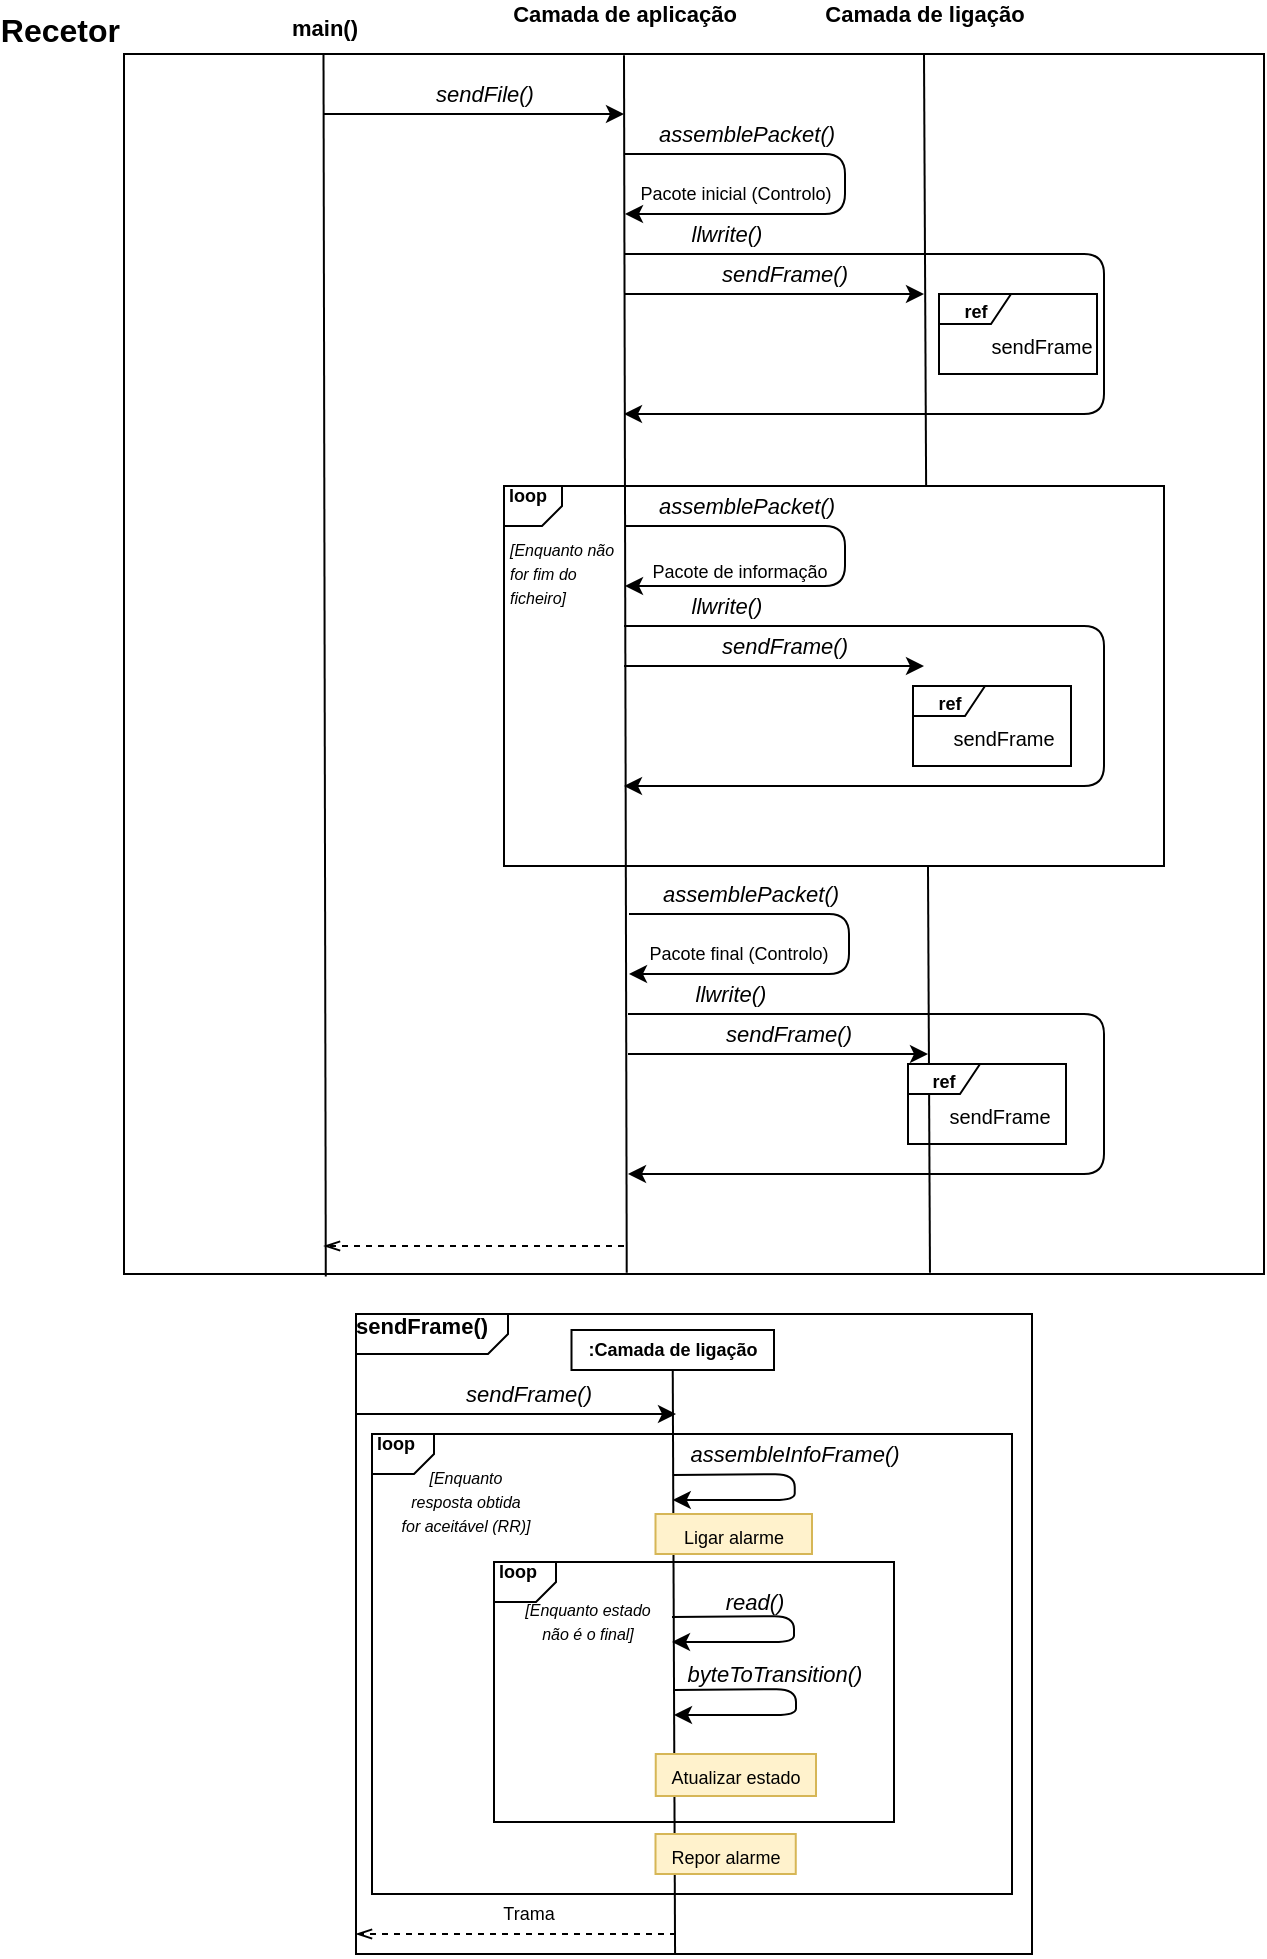 <mxfile version="13.9.3" type="device"><diagram id="i_AK4kKkhME9d-xw5grj" name="Page-1"><mxGraphModel dx="3555" dy="1960" grid="1" gridSize="10" guides="1" tooltips="1" connect="1" arrows="1" fold="1" page="1" pageScale="1" pageWidth="850" pageHeight="1100" math="0" shadow="0"><root><mxCell id="0"/><mxCell id="1" parent="0"/><mxCell id="wI6ukpJjx2y-EU0KS9OY-52" value="&lt;b&gt;sendFrame()&lt;/b&gt;" style="html=1;shape=mxgraph.sysml.package;overflow=fill;labelX=76.28;align=left;spacingLeft=5;verticalAlign=top;spacingTop=-3;fontSize=11;" parent="1" vertex="1"><mxGeometry x="256" y="980" width="338" height="320" as="geometry"/></mxCell><mxCell id="wI6ukpJjx2y-EU0KS9OY-141" value="&amp;nbsp;&lt;b&gt;loop&lt;/b&gt;" style="html=1;shape=mxgraph.sysml.package;overflow=fill;labelX=31.38;align=left;spacingLeft=5;verticalAlign=top;spacingTop=-3;fontSize=9;" parent="1" vertex="1"><mxGeometry x="264" y="1040" width="320" height="230" as="geometry"/></mxCell><mxCell id="wI6ukpJjx2y-EU0KS9OY-1" value="Recetor" style="rounded=0;whiteSpace=wrap;html=1;labelPosition=left;verticalLabelPosition=top;align=right;verticalAlign=bottom;fontStyle=1;fontSize=16;" parent="1" vertex="1"><mxGeometry x="140" y="350" width="570" height="610" as="geometry"/></mxCell><mxCell id="wI6ukpJjx2y-EU0KS9OY-10" value="Camada de ligação" style="endArrow=none;html=1;exitX=0.707;exitY=0.999;exitDx=0;exitDy=0;exitPerimeter=0;entryX=0.631;entryY=0;entryDx=0;entryDy=0;entryPerimeter=0;labelPosition=center;verticalLabelPosition=top;align=center;verticalAlign=bottom;fontStyle=1" parent="1" source="wI6ukpJjx2y-EU0KS9OY-1" edge="1"><mxGeometry x="1" y="-11" width="50" height="50" relative="1" as="geometry"><mxPoint x="541.56" y="649.4" as="sourcePoint"/><mxPoint x="540" y="350.0" as="targetPoint"/><Array as="points"/><mxPoint x="-11" y="-11" as="offset"/></mxGeometry></mxCell><mxCell id="wI6ukpJjx2y-EU0KS9OY-5" value="&lt;div&gt;main()&lt;/div&gt;&lt;div&gt;&lt;br&gt;&lt;/div&gt;" style="endArrow=none;html=1;exitX=0.177;exitY=1.002;exitDx=0;exitDy=0;exitPerimeter=0;entryX=0.175;entryY=0;entryDx=0;entryDy=0;entryPerimeter=0;labelPosition=center;verticalLabelPosition=top;align=center;verticalAlign=bottom;fontStyle=1;labelBackgroundColor=none;" parent="1" source="wI6ukpJjx2y-EU0KS9OY-1" edge="1" target="wI6ukpJjx2y-EU0KS9OY-1"><mxGeometry x="0.972" width="50" height="50" relative="1" as="geometry"><mxPoint x="240.32" y="809.76" as="sourcePoint"/><mxPoint x="240.0" y="347.6" as="targetPoint"/><Array as="points"/><mxPoint as="offset"/></mxGeometry></mxCell><mxCell id="wI6ukpJjx2y-EU0KS9OY-7" value="sendFile()" style="endArrow=classic;html=1;fontStyle=2" parent="1" edge="1"><mxGeometry x="0.067" y="10" width="50" height="50" relative="1" as="geometry"><mxPoint x="240" y="380" as="sourcePoint"/><mxPoint x="390" y="380" as="targetPoint"/><mxPoint as="offset"/></mxGeometry></mxCell><mxCell id="wI6ukpJjx2y-EU0KS9OY-12" value="llwrite()" style="endArrow=classic;html=1;fontStyle=2" parent="1" edge="1"><mxGeometry x="-0.818" y="10" width="50" height="50" relative="1" as="geometry"><mxPoint x="390" y="450" as="sourcePoint"/><mxPoint x="390" y="530" as="targetPoint"/><mxPoint as="offset"/><Array as="points"><mxPoint x="630" y="450"/><mxPoint x="630" y="530"/></Array></mxGeometry></mxCell><mxCell id="wI6ukpJjx2y-EU0KS9OY-25" value="" style="endArrow=openThin;html=1;dashed=1;endFill=0;verticalAlign=middle;fontSize=9;" parent="1" edge="1"><mxGeometry x="0.2" y="-10" width="50" height="50" relative="1" as="geometry"><mxPoint x="390" y="946" as="sourcePoint"/><mxPoint x="240" y="946" as="targetPoint"/><mxPoint as="offset"/></mxGeometry></mxCell><mxCell id="wI6ukpJjx2y-EU0KS9OY-37" value="&amp;nbsp;loop" style="html=1;shape=mxgraph.sysml.package;overflow=fill;labelX=29.31;align=left;spacingLeft=5;verticalAlign=top;spacingTop=-3;fontSize=9;fontStyle=1" parent="1" vertex="1"><mxGeometry x="330" y="566" width="330" height="190" as="geometry"/></mxCell><mxCell id="wI6ukpJjx2y-EU0KS9OY-6" value="Camada de aplicação" style="endArrow=none;html=1;exitX=0.441;exitY=0.999;exitDx=0;exitDy=0;exitPerimeter=0;entryX=0.631;entryY=0;entryDx=0;entryDy=0;entryPerimeter=0;labelPosition=center;verticalLabelPosition=top;align=center;verticalAlign=bottom;fontStyle=1" parent="1" source="wI6ukpJjx2y-EU0KS9OY-1" edge="1"><mxGeometry x="1" y="-11" width="50" height="50" relative="1" as="geometry"><mxPoint x="391.56" y="650" as="sourcePoint"/><mxPoint x="390" y="350.6" as="targetPoint"/><Array as="points"/><mxPoint x="-11" y="-11" as="offset"/></mxGeometry></mxCell><mxCell id="wI6ukpJjx2y-EU0KS9OY-32" value="sendFrame()" style="endArrow=classic;html=1;fontStyle=2" parent="1" edge="1"><mxGeometry x="0.067" y="10" width="50" height="50" relative="1" as="geometry"><mxPoint x="390" y="470" as="sourcePoint"/><mxPoint x="540" y="470" as="targetPoint"/><mxPoint as="offset"/></mxGeometry></mxCell><mxCell id="wI6ukpJjx2y-EU0KS9OY-66" value="Trama" style="endArrow=openThin;html=1;dashed=1;endFill=0;verticalAlign=middle;fontSize=9;" parent="1" edge="1"><mxGeometry x="-0.067" y="-10" width="50" height="50" relative="1" as="geometry"><mxPoint x="416" y="1290" as="sourcePoint"/><mxPoint x="256" y="1290" as="targetPoint"/><mxPoint as="offset"/></mxGeometry></mxCell><mxCell id="wI6ukpJjx2y-EU0KS9OY-69" value="&lt;b&gt;:Camada de ligação&lt;br&gt;&lt;/b&gt;" style="rounded=0;whiteSpace=wrap;html=1;fontSize=9;" parent="1" vertex="1"><mxGeometry x="363.75" y="988" width="101.25" height="20" as="geometry"/></mxCell><mxCell id="wI6ukpJjx2y-EU0KS9OY-71" value="&amp;nbsp;&lt;b&gt;loop&lt;/b&gt;" style="html=1;shape=mxgraph.sysml.package;overflow=fill;labelX=31.38;align=left;spacingLeft=5;verticalAlign=top;spacingTop=-3;fontSize=9;" parent="1" vertex="1"><mxGeometry x="325" y="1104" width="200" height="130" as="geometry"/></mxCell><mxCell id="wI6ukpJjx2y-EU0KS9OY-72" value="&lt;font style=&quot;font-size: 8px&quot;&gt;&lt;i&gt;[Enquanto não for fim do ficheiro]&lt;br&gt;&lt;/i&gt;&lt;/font&gt;" style="text;html=1;strokeColor=none;fillColor=none;align=left;verticalAlign=middle;whiteSpace=wrap;rounded=0;fontSize=10;fontStyle=0" parent="1" vertex="1"><mxGeometry x="331" y="596" width="59" height="25" as="geometry"/></mxCell><mxCell id="wI6ukpJjx2y-EU0KS9OY-74" value="sendFrame()" style="endArrow=classic;html=1;fontStyle=2" parent="1" edge="1"><mxGeometry x="0.067" y="10" width="50" height="50" relative="1" as="geometry"><mxPoint x="256" y="1030" as="sourcePoint"/><mxPoint x="416" y="1030" as="targetPoint"/><mxPoint as="offset"/></mxGeometry></mxCell><mxCell id="wI6ukpJjx2y-EU0KS9OY-70" value="" style="endArrow=none;html=1;labelBackgroundColor=none;fontSize=9;entryX=0.5;entryY=1;entryDx=0;entryDy=0;exitX=0.472;exitY=0.999;exitDx=0;exitDy=0;exitPerimeter=0;" parent="1" source="wI6ukpJjx2y-EU0KS9OY-52" target="wI6ukpJjx2y-EU0KS9OY-69" edge="1"><mxGeometry width="50" height="50" relative="1" as="geometry"><mxPoint x="416" y="1300" as="sourcePoint"/><mxPoint x="384.99" y="1008" as="targetPoint"/></mxGeometry></mxCell><mxCell id="wI6ukpJjx2y-EU0KS9OY-75" value="&lt;div align=&quot;center&quot;&gt;&lt;i&gt;&lt;font style=&quot;font-size: 8px&quot;&gt;[Enquanto estado não é o final]&lt;/font&gt;&lt;/i&gt;&lt;br&gt;&lt;/div&gt;" style="text;html=1;strokeColor=none;fillColor=none;align=left;verticalAlign=middle;whiteSpace=wrap;rounded=0;fontSize=10;fontStyle=0" parent="1" vertex="1"><mxGeometry x="335.75" y="1120" width="70" height="25" as="geometry"/></mxCell><mxCell id="wI6ukpJjx2y-EU0KS9OY-54" value="read()" style="endArrow=classic;html=1;fontStyle=2;labelBackgroundColor=none;" parent="1" edge="1"><mxGeometry x="-0.392" y="7" width="50" height="50" relative="1" as="geometry"><mxPoint x="414" y="1131.5" as="sourcePoint"/><mxPoint x="414" y="1144" as="targetPoint"/><mxPoint as="offset"/><Array as="points"><mxPoint x="475" y="1131"/><mxPoint x="475" y="1144"/></Array></mxGeometry></mxCell><mxCell id="wI6ukpJjx2y-EU0KS9OY-77" value="byteToTransition()" style="endArrow=classic;html=1;fontStyle=2;labelBackgroundColor=none;" parent="1" edge="1"><mxGeometry x="-0.258" y="8" width="50" height="50" relative="1" as="geometry"><mxPoint x="415.0" y="1168.0" as="sourcePoint"/><mxPoint x="415.0" y="1180.5" as="targetPoint"/><mxPoint as="offset"/><Array as="points"><mxPoint x="476" y="1167.5"/><mxPoint x="476" y="1180.5"/></Array></mxGeometry></mxCell><mxCell id="wI6ukpJjx2y-EU0KS9OY-79" value="Atualizar estado" style="shape=note2;boundedLbl=1;whiteSpace=wrap;html=1;size=0;verticalAlign=top;align=center;fontSize=9;fillColor=#fff2cc;strokeColor=#d6b656;" parent="1" vertex="1"><mxGeometry x="405.87" y="1200" width="80.13" height="21" as="geometry"/></mxCell><mxCell id="wI6ukpJjx2y-EU0KS9OY-82" value="Pacote inicial (Controlo)" style="text;html=1;strokeColor=none;fillColor=none;align=center;verticalAlign=middle;whiteSpace=wrap;rounded=0;fontSize=9;" parent="1" vertex="1"><mxGeometry x="386" y="407" width="120" height="25" as="geometry"/></mxCell><mxCell id="wI6ukpJjx2y-EU0KS9OY-83" value="assemblePacket()" style="endArrow=classic;html=1;fontStyle=2;labelBackgroundColor=none;" parent="1" edge="1"><mxGeometry x="-0.52" y="10" width="50" height="50" relative="1" as="geometry"><mxPoint x="390.5" y="400" as="sourcePoint"/><mxPoint x="390.5" y="430" as="targetPoint"/><mxPoint as="offset"/><Array as="points"><mxPoint x="500.5" y="400"/><mxPoint x="500.5" y="430"/></Array></mxGeometry></mxCell><mxCell id="wI6ukpJjx2y-EU0KS9OY-108" value="llwrite()" style="endArrow=classic;html=1;fontStyle=2" parent="1" edge="1"><mxGeometry x="-0.818" y="10" width="50" height="50" relative="1" as="geometry"><mxPoint x="390" y="636" as="sourcePoint"/><mxPoint x="390" y="716" as="targetPoint"/><mxPoint as="offset"/><Array as="points"><mxPoint x="630" y="636"/><mxPoint x="630" y="716"/></Array></mxGeometry></mxCell><mxCell id="wI6ukpJjx2y-EU0KS9OY-111" value="sendFrame()" style="endArrow=classic;html=1;fontStyle=2" parent="1" edge="1"><mxGeometry x="0.067" y="10" width="50" height="50" relative="1" as="geometry"><mxPoint x="390" y="656" as="sourcePoint"/><mxPoint x="540" y="656" as="targetPoint"/><mxPoint as="offset"/></mxGeometry></mxCell><mxCell id="wI6ukpJjx2y-EU0KS9OY-112" value="Pacote de informação" style="text;html=1;strokeColor=none;fillColor=none;align=center;verticalAlign=middle;whiteSpace=wrap;rounded=0;fontSize=9;" parent="1" vertex="1"><mxGeometry x="398" y="596" width="100" height="25" as="geometry"/></mxCell><mxCell id="wI6ukpJjx2y-EU0KS9OY-113" value="assemblePacket()" style="endArrow=classic;html=1;fontStyle=2;labelBackgroundColor=none;" parent="1" edge="1"><mxGeometry x="-0.52" y="10" width="50" height="50" relative="1" as="geometry"><mxPoint x="390.5" y="586" as="sourcePoint"/><mxPoint x="390.5" y="616" as="targetPoint"/><mxPoint as="offset"/><Array as="points"><mxPoint x="500.5" y="586"/><mxPoint x="500.5" y="616"/></Array></mxGeometry></mxCell><mxCell id="wI6ukpJjx2y-EU0KS9OY-127" value="Pacote final (Controlo)" style="text;html=1;strokeColor=none;fillColor=none;align=center;verticalAlign=middle;whiteSpace=wrap;rounded=0;fontSize=9;" parent="1" vertex="1"><mxGeometry x="388" y="787" width="119" height="25" as="geometry"/></mxCell><mxCell id="wI6ukpJjx2y-EU0KS9OY-128" value="assemblePacket()" style="endArrow=classic;html=1;fontStyle=2;labelBackgroundColor=none;" parent="1" edge="1"><mxGeometry x="-0.52" y="10" width="50" height="50" relative="1" as="geometry"><mxPoint x="392.5" y="780" as="sourcePoint"/><mxPoint x="392.5" y="810" as="targetPoint"/><mxPoint as="offset"/><Array as="points"><mxPoint x="502.5" y="780"/><mxPoint x="502.5" y="810"/></Array></mxGeometry></mxCell><mxCell id="wI6ukpJjx2y-EU0KS9OY-129" value="llwrite()" style="endArrow=classic;html=1;fontStyle=2" parent="1" edge="1"><mxGeometry x="-0.818" y="10" width="50" height="50" relative="1" as="geometry"><mxPoint x="392" y="830" as="sourcePoint"/><mxPoint x="392" y="910" as="targetPoint"/><mxPoint as="offset"/><Array as="points"><mxPoint x="630" y="830"/><mxPoint x="630" y="910"/></Array></mxGeometry></mxCell><mxCell id="wI6ukpJjx2y-EU0KS9OY-130" value="sendFrame()" style="endArrow=classic;html=1;fontStyle=2" parent="1" edge="1"><mxGeometry x="0.067" y="10" width="50" height="50" relative="1" as="geometry"><mxPoint x="392" y="850" as="sourcePoint"/><mxPoint x="542" y="850" as="targetPoint"/><mxPoint as="offset"/></mxGeometry></mxCell><mxCell id="wI6ukpJjx2y-EU0KS9OY-131" value="&lt;b&gt;&lt;font style=&quot;font-size: 9px&quot;&gt;ref&lt;/font&gt;&lt;/b&gt;" style="shape=umlFrame;whiteSpace=wrap;html=1;fontSize=11;width=36;height=15;" parent="1" vertex="1"><mxGeometry x="532" y="855" width="79" height="40" as="geometry"/></mxCell><mxCell id="wI6ukpJjx2y-EU0KS9OY-132" value="sendFrame" style="text;html=1;strokeColor=none;fillColor=none;align=center;verticalAlign=middle;whiteSpace=wrap;rounded=0;fontSize=10;" parent="1" vertex="1"><mxGeometry x="547.5" y="866" width="60" height="29" as="geometry"/></mxCell><mxCell id="wI6ukpJjx2y-EU0KS9OY-135" value="sendFrame" style="text;html=1;strokeColor=none;fillColor=none;align=center;verticalAlign=middle;whiteSpace=wrap;rounded=0;fontSize=10;" parent="1" vertex="1"><mxGeometry x="550" y="677" width="60" height="29" as="geometry"/></mxCell><mxCell id="wI6ukpJjx2y-EU0KS9OY-136" value="&lt;b&gt;&lt;font style=&quot;font-size: 9px&quot;&gt;ref&lt;/font&gt;&lt;/b&gt;" style="shape=umlFrame;whiteSpace=wrap;html=1;fontSize=11;width=36;height=15;" parent="1" vertex="1"><mxGeometry x="534.5" y="666" width="79" height="40" as="geometry"/></mxCell><mxCell id="wI6ukpJjx2y-EU0KS9OY-138" value="sendFrame" style="text;html=1;strokeColor=none;fillColor=none;align=center;verticalAlign=middle;whiteSpace=wrap;rounded=0;fontSize=10;" parent="1" vertex="1"><mxGeometry x="569" y="481" width="60" height="29" as="geometry"/></mxCell><mxCell id="wI6ukpJjx2y-EU0KS9OY-137" value="&lt;b&gt;&lt;font style=&quot;font-size: 9px&quot;&gt;ref&lt;/font&gt;&lt;/b&gt;" style="shape=umlFrame;whiteSpace=wrap;html=1;fontSize=11;width=36;height=15;" parent="1" vertex="1"><mxGeometry x="547.5" y="470" width="79" height="40" as="geometry"/></mxCell><mxCell id="wI6ukpJjx2y-EU0KS9OY-142" value="&lt;div align=&quot;center&quot;&gt;&lt;i&gt;&lt;font style=&quot;font-size: 8px&quot;&gt;[Enquanto resposta obtida for aceitável (RR)]&lt;/font&gt;&lt;/i&gt;&lt;br&gt;&lt;/div&gt;" style="text;html=1;strokeColor=none;fillColor=none;align=left;verticalAlign=middle;whiteSpace=wrap;rounded=0;fontSize=10;fontStyle=0" parent="1" vertex="1"><mxGeometry x="276" y="1055" width="68" height="35" as="geometry"/></mxCell><mxCell id="wI6ukpJjx2y-EU0KS9OY-143" value="Repor alarme" style="shape=note2;boundedLbl=1;whiteSpace=wrap;html=1;size=0;verticalAlign=top;align=center;fontSize=9;fillColor=#fff2cc;strokeColor=#d6b656;" parent="1" vertex="1"><mxGeometry x="405.75" y="1240" width="70.13" height="20" as="geometry"/></mxCell><mxCell id="wI6ukpJjx2y-EU0KS9OY-144" value="Ligar alarme" style="shape=note2;boundedLbl=1;whiteSpace=wrap;html=1;size=0;verticalAlign=top;align=center;fontSize=9;fillColor=#fff2cc;strokeColor=#d6b656;" parent="1" vertex="1"><mxGeometry x="405.75" y="1080" width="78.25" height="20" as="geometry"/></mxCell><mxCell id="wI6ukpJjx2y-EU0KS9OY-145" value="assembleInfoFrame()" style="endArrow=classic;html=1;fontStyle=2;labelBackgroundColor=none;" parent="1" edge="1"><mxGeometry x="-0.096" y="10" width="50" height="50" relative="1" as="geometry"><mxPoint x="414.37" y="1060.5" as="sourcePoint"/><mxPoint x="414.37" y="1073" as="targetPoint"/><mxPoint x="-10" y="-10" as="offset"/><Array as="points"><mxPoint x="475.37" y="1060"/><mxPoint x="475.37" y="1073"/></Array></mxGeometry></mxCell></root></mxGraphModel></diagram></mxfile>